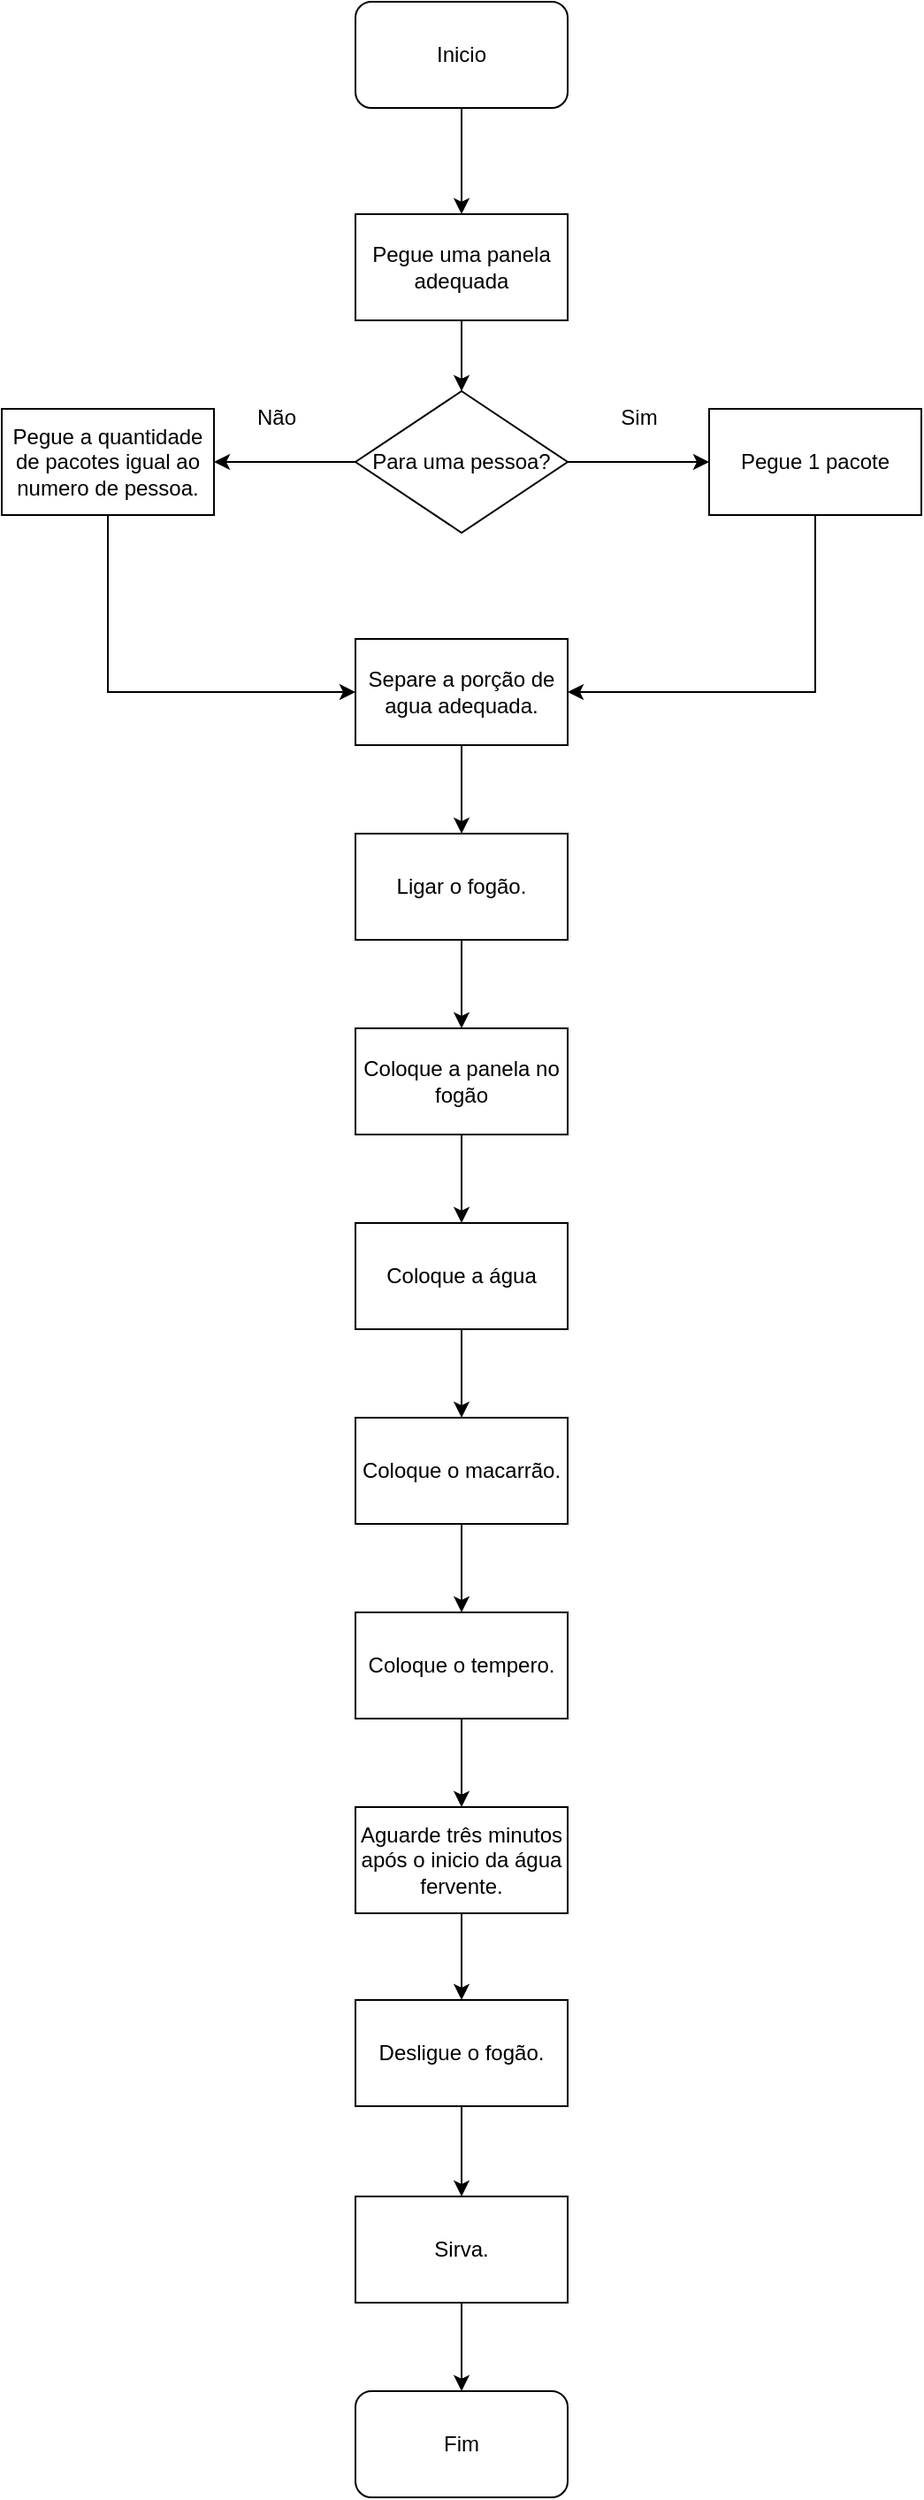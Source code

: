 <mxfile version="26.0.16">
  <diagram name="Página-1" id="6NzH9CcI8M-jl3waZhFr">
    <mxGraphModel dx="934" dy="525" grid="1" gridSize="10" guides="1" tooltips="1" connect="1" arrows="1" fold="1" page="1" pageScale="1" pageWidth="827" pageHeight="1169" math="0" shadow="0">
      <root>
        <mxCell id="0" />
        <mxCell id="1" parent="0" />
        <mxCell id="lkyq2_b8v07VGiwZ4ZU2-5" style="edgeStyle=orthogonalEdgeStyle;rounded=0;orthogonalLoop=1;jettySize=auto;html=1;exitX=0.5;exitY=1;exitDx=0;exitDy=0;entryX=0.5;entryY=0;entryDx=0;entryDy=0;" edge="1" parent="1" source="lkyq2_b8v07VGiwZ4ZU2-1" target="lkyq2_b8v07VGiwZ4ZU2-2">
          <mxGeometry relative="1" as="geometry" />
        </mxCell>
        <mxCell id="lkyq2_b8v07VGiwZ4ZU2-1" value="Inicio" style="rounded=1;whiteSpace=wrap;html=1;" vertex="1" parent="1">
          <mxGeometry x="320" y="40" width="120" height="60" as="geometry" />
        </mxCell>
        <mxCell id="lkyq2_b8v07VGiwZ4ZU2-6" style="edgeStyle=orthogonalEdgeStyle;rounded=0;orthogonalLoop=1;jettySize=auto;html=1;exitX=0.5;exitY=1;exitDx=0;exitDy=0;entryX=0.5;entryY=0;entryDx=0;entryDy=0;" edge="1" parent="1" source="lkyq2_b8v07VGiwZ4ZU2-2" target="lkyq2_b8v07VGiwZ4ZU2-4">
          <mxGeometry relative="1" as="geometry" />
        </mxCell>
        <mxCell id="lkyq2_b8v07VGiwZ4ZU2-2" value="Pegue uma panela adequada" style="rounded=0;whiteSpace=wrap;html=1;" vertex="1" parent="1">
          <mxGeometry x="320" y="160" width="120" height="60" as="geometry" />
        </mxCell>
        <mxCell id="lkyq2_b8v07VGiwZ4ZU2-12" style="edgeStyle=orthogonalEdgeStyle;rounded=0;orthogonalLoop=1;jettySize=auto;html=1;exitX=0;exitY=0.5;exitDx=0;exitDy=0;entryX=1;entryY=0.5;entryDx=0;entryDy=0;" edge="1" parent="1" source="lkyq2_b8v07VGiwZ4ZU2-4" target="lkyq2_b8v07VGiwZ4ZU2-11">
          <mxGeometry relative="1" as="geometry" />
        </mxCell>
        <mxCell id="lkyq2_b8v07VGiwZ4ZU2-13" style="edgeStyle=orthogonalEdgeStyle;rounded=0;orthogonalLoop=1;jettySize=auto;html=1;exitX=1;exitY=0.5;exitDx=0;exitDy=0;entryX=0;entryY=0.5;entryDx=0;entryDy=0;" edge="1" parent="1" source="lkyq2_b8v07VGiwZ4ZU2-4" target="lkyq2_b8v07VGiwZ4ZU2-10">
          <mxGeometry relative="1" as="geometry" />
        </mxCell>
        <mxCell id="lkyq2_b8v07VGiwZ4ZU2-4" value="Para uma pessoa?" style="rhombus;whiteSpace=wrap;html=1;" vertex="1" parent="1">
          <mxGeometry x="320" y="260" width="120" height="80" as="geometry" />
        </mxCell>
        <mxCell id="lkyq2_b8v07VGiwZ4ZU2-7" value="Sim" style="text;html=1;align=center;verticalAlign=middle;resizable=0;points=[];autosize=1;strokeColor=none;fillColor=none;" vertex="1" parent="1">
          <mxGeometry x="460" y="260" width="40" height="30" as="geometry" />
        </mxCell>
        <mxCell id="lkyq2_b8v07VGiwZ4ZU2-8" value="Não" style="text;html=1;align=center;verticalAlign=middle;resizable=0;points=[];autosize=1;strokeColor=none;fillColor=none;" vertex="1" parent="1">
          <mxGeometry x="250" y="260" width="50" height="30" as="geometry" />
        </mxCell>
        <mxCell id="lkyq2_b8v07VGiwZ4ZU2-18" style="edgeStyle=orthogonalEdgeStyle;rounded=0;orthogonalLoop=1;jettySize=auto;html=1;exitX=0.5;exitY=1;exitDx=0;exitDy=0;entryX=1;entryY=0.5;entryDx=0;entryDy=0;" edge="1" parent="1" source="lkyq2_b8v07VGiwZ4ZU2-10" target="lkyq2_b8v07VGiwZ4ZU2-16">
          <mxGeometry relative="1" as="geometry" />
        </mxCell>
        <mxCell id="lkyq2_b8v07VGiwZ4ZU2-10" value="Pegue 1 pacote" style="rounded=0;whiteSpace=wrap;html=1;" vertex="1" parent="1">
          <mxGeometry x="520" y="270" width="120" height="60" as="geometry" />
        </mxCell>
        <mxCell id="lkyq2_b8v07VGiwZ4ZU2-17" style="edgeStyle=orthogonalEdgeStyle;rounded=0;orthogonalLoop=1;jettySize=auto;html=1;exitX=0.5;exitY=1;exitDx=0;exitDy=0;entryX=0;entryY=0.5;entryDx=0;entryDy=0;" edge="1" parent="1" source="lkyq2_b8v07VGiwZ4ZU2-11" target="lkyq2_b8v07VGiwZ4ZU2-16">
          <mxGeometry relative="1" as="geometry" />
        </mxCell>
        <mxCell id="lkyq2_b8v07VGiwZ4ZU2-11" value="Pegue a quantidade de pacotes igual ao numero de pessoa." style="rounded=0;whiteSpace=wrap;html=1;" vertex="1" parent="1">
          <mxGeometry x="120" y="270" width="120" height="60" as="geometry" />
        </mxCell>
        <mxCell id="lkyq2_b8v07VGiwZ4ZU2-21" style="edgeStyle=orthogonalEdgeStyle;rounded=0;orthogonalLoop=1;jettySize=auto;html=1;exitX=0.5;exitY=1;exitDx=0;exitDy=0;entryX=0.5;entryY=0;entryDx=0;entryDy=0;" edge="1" parent="1" source="lkyq2_b8v07VGiwZ4ZU2-16" target="lkyq2_b8v07VGiwZ4ZU2-19">
          <mxGeometry relative="1" as="geometry" />
        </mxCell>
        <mxCell id="lkyq2_b8v07VGiwZ4ZU2-16" value="Separe a porção de agua adequada." style="rounded=0;whiteSpace=wrap;html=1;" vertex="1" parent="1">
          <mxGeometry x="320" y="400" width="120" height="60" as="geometry" />
        </mxCell>
        <mxCell id="lkyq2_b8v07VGiwZ4ZU2-22" style="edgeStyle=orthogonalEdgeStyle;rounded=0;orthogonalLoop=1;jettySize=auto;html=1;exitX=0.5;exitY=1;exitDx=0;exitDy=0;entryX=0.5;entryY=0;entryDx=0;entryDy=0;" edge="1" parent="1" source="lkyq2_b8v07VGiwZ4ZU2-19" target="lkyq2_b8v07VGiwZ4ZU2-20">
          <mxGeometry relative="1" as="geometry" />
        </mxCell>
        <mxCell id="lkyq2_b8v07VGiwZ4ZU2-19" value="Ligar o fogão." style="rounded=0;whiteSpace=wrap;html=1;" vertex="1" parent="1">
          <mxGeometry x="320" y="510" width="120" height="60" as="geometry" />
        </mxCell>
        <mxCell id="lkyq2_b8v07VGiwZ4ZU2-25" style="edgeStyle=orthogonalEdgeStyle;rounded=0;orthogonalLoop=1;jettySize=auto;html=1;exitX=0.5;exitY=1;exitDx=0;exitDy=0;entryX=0.5;entryY=0;entryDx=0;entryDy=0;" edge="1" parent="1" source="lkyq2_b8v07VGiwZ4ZU2-20" target="lkyq2_b8v07VGiwZ4ZU2-23">
          <mxGeometry relative="1" as="geometry" />
        </mxCell>
        <mxCell id="lkyq2_b8v07VGiwZ4ZU2-20" value="Coloque a panela no fogão" style="rounded=0;whiteSpace=wrap;html=1;" vertex="1" parent="1">
          <mxGeometry x="320" y="620" width="120" height="60" as="geometry" />
        </mxCell>
        <mxCell id="lkyq2_b8v07VGiwZ4ZU2-26" style="edgeStyle=orthogonalEdgeStyle;rounded=0;orthogonalLoop=1;jettySize=auto;html=1;exitX=0.5;exitY=1;exitDx=0;exitDy=0;entryX=0.5;entryY=0;entryDx=0;entryDy=0;" edge="1" parent="1" source="lkyq2_b8v07VGiwZ4ZU2-23" target="lkyq2_b8v07VGiwZ4ZU2-24">
          <mxGeometry relative="1" as="geometry" />
        </mxCell>
        <mxCell id="lkyq2_b8v07VGiwZ4ZU2-23" value="Coloque a água" style="rounded=0;whiteSpace=wrap;html=1;" vertex="1" parent="1">
          <mxGeometry x="320" y="730" width="120" height="60" as="geometry" />
        </mxCell>
        <mxCell id="lkyq2_b8v07VGiwZ4ZU2-28" style="edgeStyle=orthogonalEdgeStyle;rounded=0;orthogonalLoop=1;jettySize=auto;html=1;exitX=0.5;exitY=1;exitDx=0;exitDy=0;entryX=0.5;entryY=0;entryDx=0;entryDy=0;" edge="1" parent="1" source="lkyq2_b8v07VGiwZ4ZU2-24" target="lkyq2_b8v07VGiwZ4ZU2-27">
          <mxGeometry relative="1" as="geometry" />
        </mxCell>
        <mxCell id="lkyq2_b8v07VGiwZ4ZU2-24" value="Coloque o macarrão." style="rounded=0;whiteSpace=wrap;html=1;" vertex="1" parent="1">
          <mxGeometry x="320" y="840" width="120" height="60" as="geometry" />
        </mxCell>
        <mxCell id="lkyq2_b8v07VGiwZ4ZU2-30" style="edgeStyle=orthogonalEdgeStyle;rounded=0;orthogonalLoop=1;jettySize=auto;html=1;exitX=0.5;exitY=1;exitDx=0;exitDy=0;entryX=0.5;entryY=0;entryDx=0;entryDy=0;" edge="1" parent="1" source="lkyq2_b8v07VGiwZ4ZU2-27" target="lkyq2_b8v07VGiwZ4ZU2-29">
          <mxGeometry relative="1" as="geometry" />
        </mxCell>
        <mxCell id="lkyq2_b8v07VGiwZ4ZU2-27" value="Coloque o tempero." style="rounded=0;whiteSpace=wrap;html=1;" vertex="1" parent="1">
          <mxGeometry x="320" y="950" width="120" height="60" as="geometry" />
        </mxCell>
        <mxCell id="lkyq2_b8v07VGiwZ4ZU2-32" style="edgeStyle=orthogonalEdgeStyle;rounded=0;orthogonalLoop=1;jettySize=auto;html=1;exitX=0.5;exitY=1;exitDx=0;exitDy=0;entryX=0.5;entryY=0;entryDx=0;entryDy=0;" edge="1" parent="1" source="lkyq2_b8v07VGiwZ4ZU2-29" target="lkyq2_b8v07VGiwZ4ZU2-31">
          <mxGeometry relative="1" as="geometry" />
        </mxCell>
        <mxCell id="lkyq2_b8v07VGiwZ4ZU2-29" value="Aguarde três minutos após o inicio da água fervente." style="rounded=0;whiteSpace=wrap;html=1;" vertex="1" parent="1">
          <mxGeometry x="320" y="1060" width="120" height="60" as="geometry" />
        </mxCell>
        <mxCell id="lkyq2_b8v07VGiwZ4ZU2-34" style="edgeStyle=orthogonalEdgeStyle;rounded=0;orthogonalLoop=1;jettySize=auto;html=1;exitX=0.5;exitY=1;exitDx=0;exitDy=0;entryX=0.5;entryY=0;entryDx=0;entryDy=0;" edge="1" parent="1" source="lkyq2_b8v07VGiwZ4ZU2-31" target="lkyq2_b8v07VGiwZ4ZU2-33">
          <mxGeometry relative="1" as="geometry" />
        </mxCell>
        <mxCell id="lkyq2_b8v07VGiwZ4ZU2-31" value="Desligue o fogão." style="rounded=0;whiteSpace=wrap;html=1;" vertex="1" parent="1">
          <mxGeometry x="320" y="1169" width="120" height="60" as="geometry" />
        </mxCell>
        <mxCell id="lkyq2_b8v07VGiwZ4ZU2-36" style="edgeStyle=orthogonalEdgeStyle;rounded=0;orthogonalLoop=1;jettySize=auto;html=1;exitX=0.5;exitY=1;exitDx=0;exitDy=0;entryX=0.5;entryY=0;entryDx=0;entryDy=0;" edge="1" parent="1" source="lkyq2_b8v07VGiwZ4ZU2-33" target="lkyq2_b8v07VGiwZ4ZU2-35">
          <mxGeometry relative="1" as="geometry" />
        </mxCell>
        <mxCell id="lkyq2_b8v07VGiwZ4ZU2-33" value="Sirva." style="rounded=0;whiteSpace=wrap;html=1;" vertex="1" parent="1">
          <mxGeometry x="320" y="1280" width="120" height="60" as="geometry" />
        </mxCell>
        <mxCell id="lkyq2_b8v07VGiwZ4ZU2-35" value="Fim" style="rounded=1;whiteSpace=wrap;html=1;" vertex="1" parent="1">
          <mxGeometry x="320" y="1390" width="120" height="60" as="geometry" />
        </mxCell>
      </root>
    </mxGraphModel>
  </diagram>
</mxfile>

